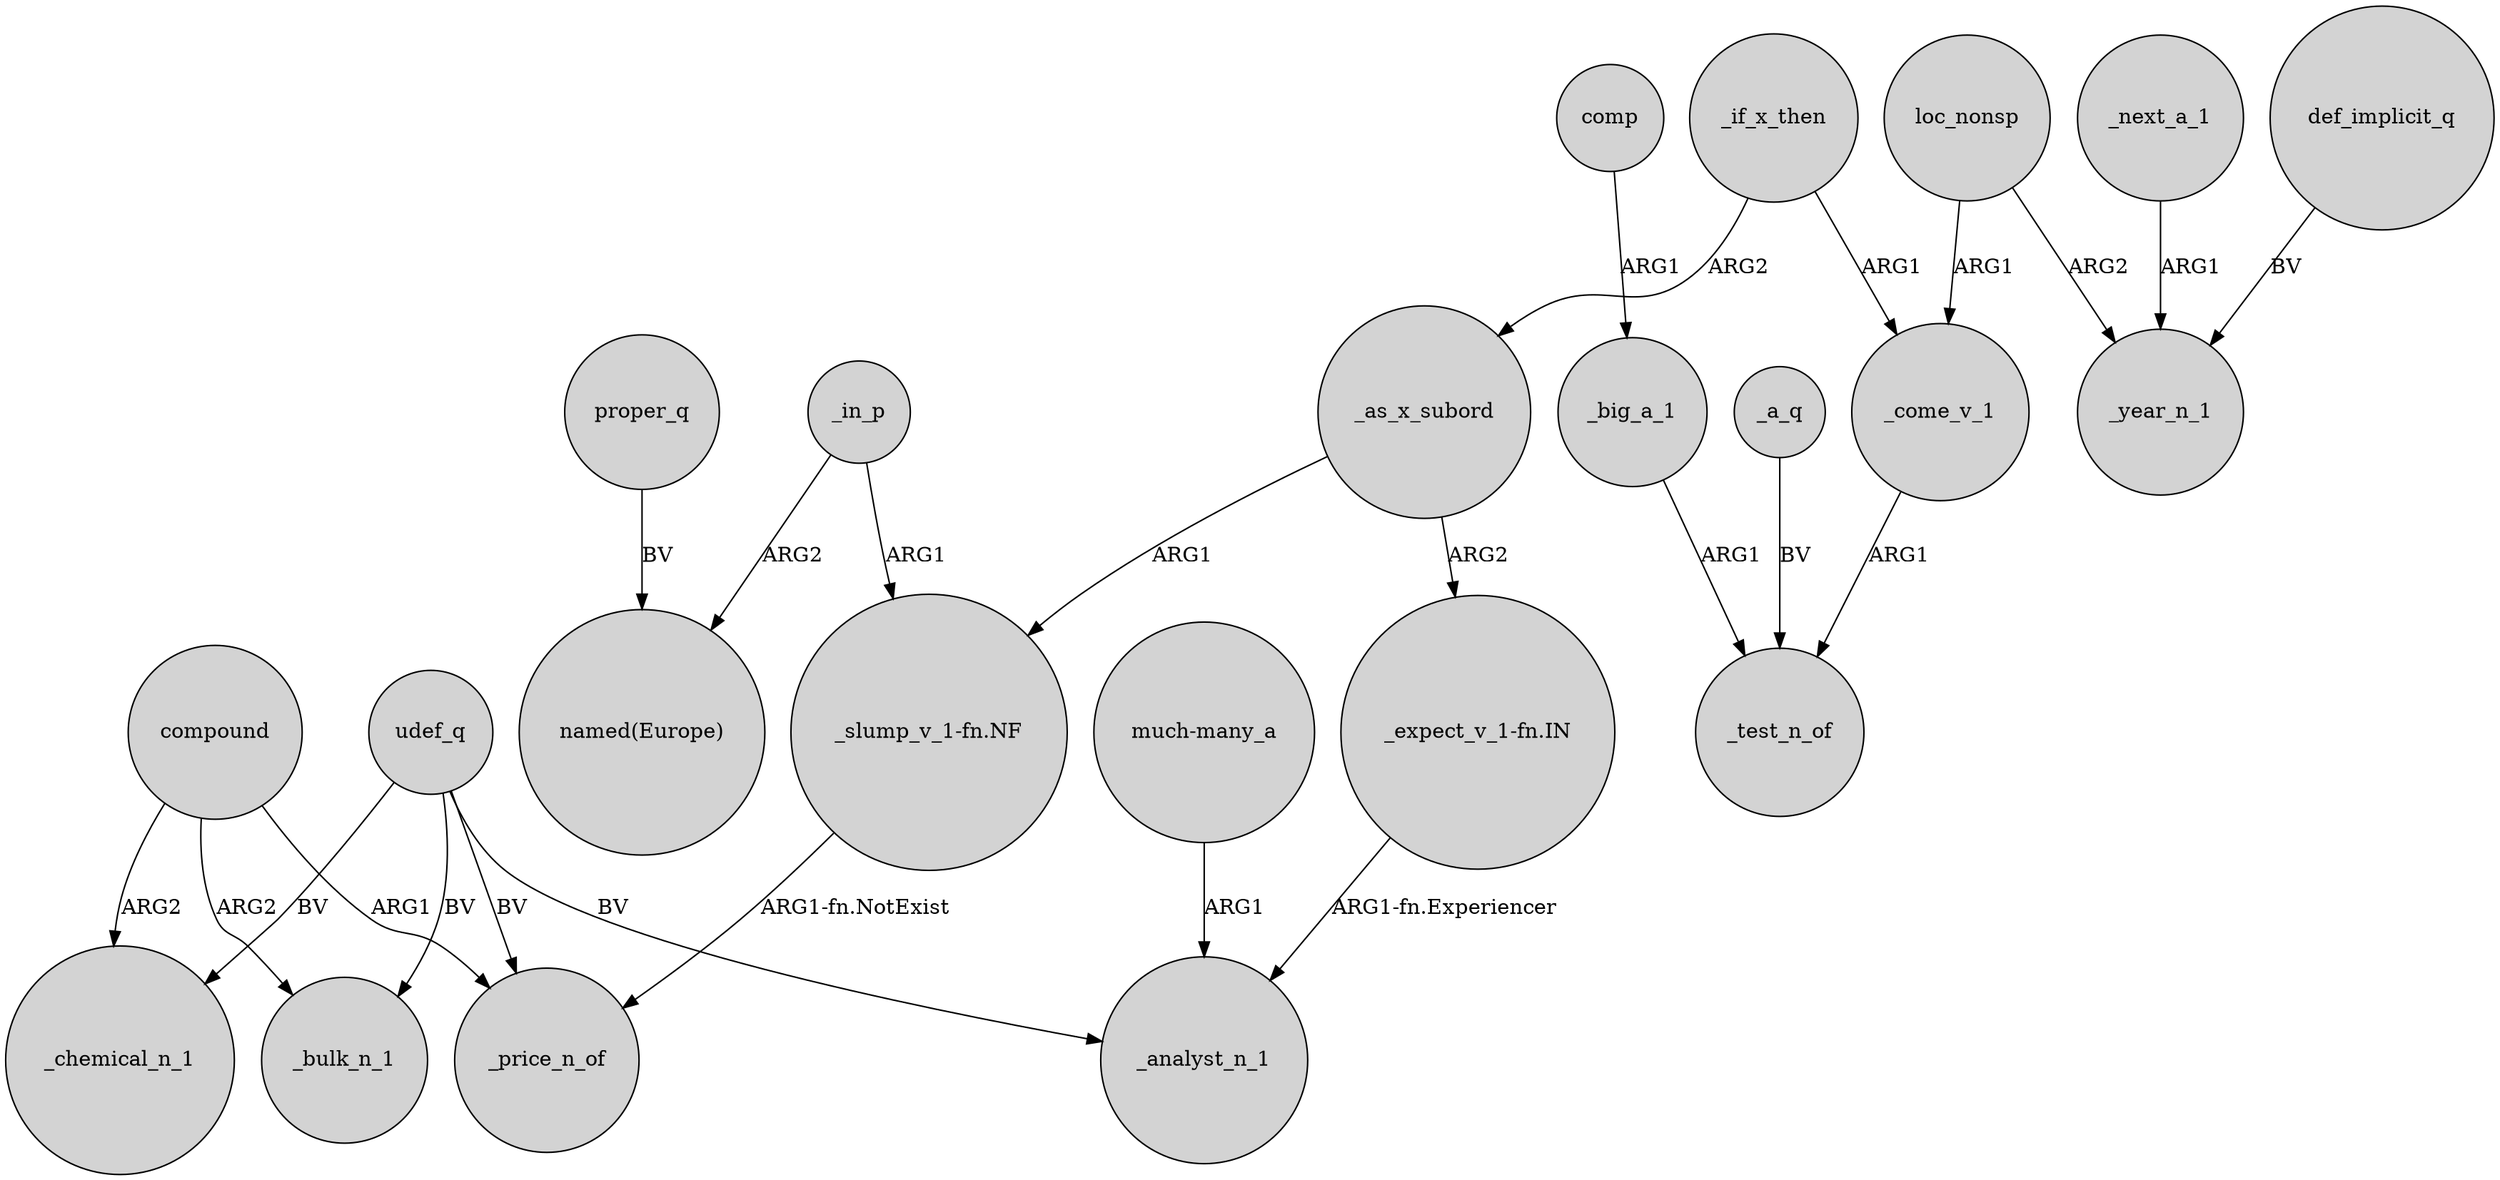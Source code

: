 digraph {
	node [shape=circle style=filled]
	_in_p -> "_slump_v_1-fn.NF" [label=ARG1]
	comp -> _big_a_1 [label=ARG1]
	_as_x_subord -> "_slump_v_1-fn.NF" [label=ARG1]
	udef_q -> _price_n_of [label=BV]
	def_implicit_q -> _year_n_1 [label=BV]
	_in_p -> "named(Europe)" [label=ARG2]
	_a_q -> _test_n_of [label=BV]
	_big_a_1 -> _test_n_of [label=ARG1]
	"much-many_a" -> _analyst_n_1 [label=ARG1]
	loc_nonsp -> _come_v_1 [label=ARG1]
	compound -> _chemical_n_1 [label=ARG2]
	_if_x_then -> _come_v_1 [label=ARG1]
	udef_q -> _bulk_n_1 [label=BV]
	compound -> _bulk_n_1 [label=ARG2]
	_if_x_then -> _as_x_subord [label=ARG2]
	_as_x_subord -> "_expect_v_1-fn.IN" [label=ARG2]
	_next_a_1 -> _year_n_1 [label=ARG1]
	proper_q -> "named(Europe)" [label=BV]
	loc_nonsp -> _year_n_1 [label=ARG2]
	_come_v_1 -> _test_n_of [label=ARG1]
	"_slump_v_1-fn.NF" -> _price_n_of [label="ARG1-fn.NotExist"]
	"_expect_v_1-fn.IN" -> _analyst_n_1 [label="ARG1-fn.Experiencer"]
	udef_q -> _chemical_n_1 [label=BV]
	compound -> _price_n_of [label=ARG1]
	udef_q -> _analyst_n_1 [label=BV]
}
